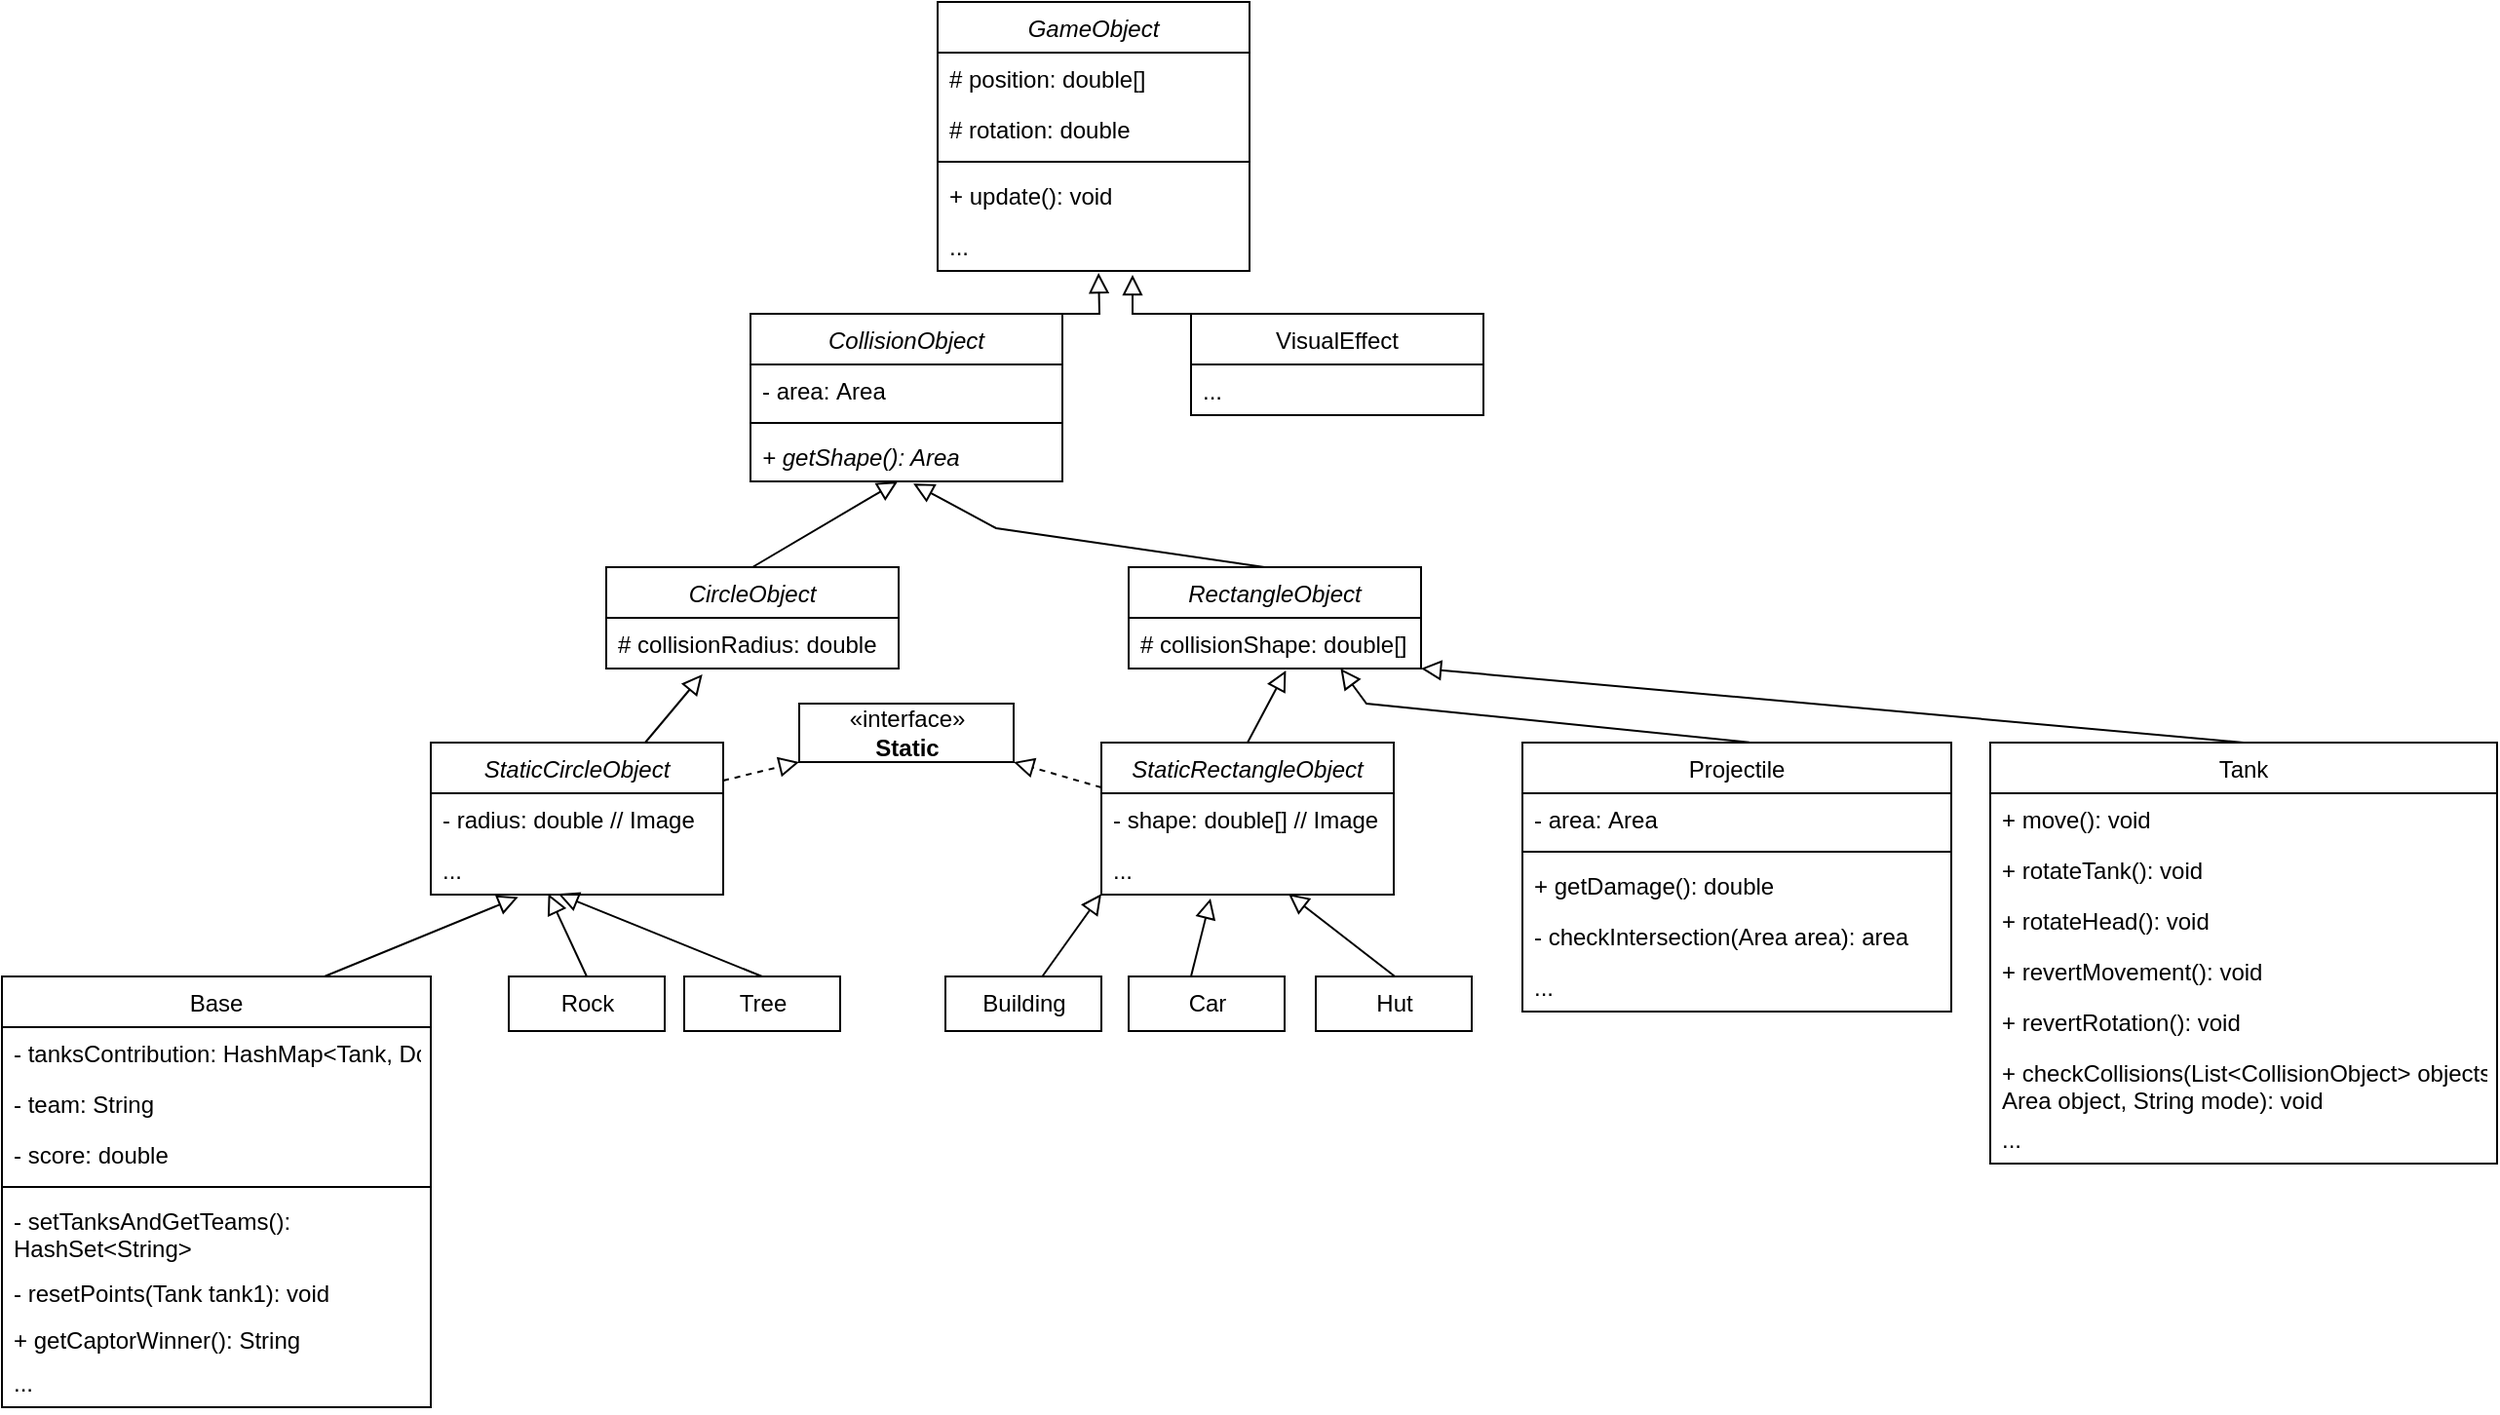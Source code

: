 <mxfile version="18.0.0" type="device"><diagram id="uc4DS3JtSTlDUcFYKX1F" name="Page-1"><mxGraphModel dx="1904" dy="684" grid="0" gridSize="10" guides="1" tooltips="1" connect="1" arrows="1" fold="1" page="0" pageScale="1" pageWidth="827" pageHeight="1169" math="0" shadow="0"><root><mxCell id="0"/><mxCell id="1" parent="0"/><mxCell id="X1Vq8CazltWZeXav58ey-13" value="GameObject" style="swimlane;fontStyle=2;align=center;verticalAlign=top;childLayout=stackLayout;horizontal=1;startSize=26;horizontalStack=0;resizeParent=1;resizeParentMax=0;resizeLast=0;collapsible=1;marginBottom=0;" vertex="1" parent="1"><mxGeometry x="350" y="160" width="160" height="138" as="geometry"/></mxCell><mxCell id="X1Vq8CazltWZeXav58ey-14" value="# position: double[]" style="text;strokeColor=none;fillColor=none;align=left;verticalAlign=top;spacingLeft=4;spacingRight=4;overflow=hidden;rotatable=0;points=[[0,0.5],[1,0.5]];portConstraint=eastwest;" vertex="1" parent="X1Vq8CazltWZeXav58ey-13"><mxGeometry y="26" width="160" height="26" as="geometry"/></mxCell><mxCell id="X1Vq8CazltWZeXav58ey-19" value="# rotation: double" style="text;strokeColor=none;fillColor=none;align=left;verticalAlign=top;spacingLeft=4;spacingRight=4;overflow=hidden;rotatable=0;points=[[0,0.5],[1,0.5]];portConstraint=eastwest;" vertex="1" parent="X1Vq8CazltWZeXav58ey-13"><mxGeometry y="52" width="160" height="26" as="geometry"/></mxCell><mxCell id="X1Vq8CazltWZeXav58ey-15" value="" style="line;strokeWidth=1;fillColor=none;align=left;verticalAlign=middle;spacingTop=-1;spacingLeft=3;spacingRight=3;rotatable=0;labelPosition=right;points=[];portConstraint=eastwest;" vertex="1" parent="X1Vq8CazltWZeXav58ey-13"><mxGeometry y="78" width="160" height="8" as="geometry"/></mxCell><mxCell id="X1Vq8CazltWZeXav58ey-17" value="+ update(): void" style="text;strokeColor=none;fillColor=none;align=left;verticalAlign=top;spacingLeft=4;spacingRight=4;overflow=hidden;rotatable=0;points=[[0,0.5],[1,0.5]];portConstraint=eastwest;" vertex="1" parent="X1Vq8CazltWZeXav58ey-13"><mxGeometry y="86" width="160" height="26" as="geometry"/></mxCell><mxCell id="X1Vq8CazltWZeXav58ey-75" value="..." style="text;strokeColor=none;fillColor=none;align=left;verticalAlign=top;spacingLeft=4;spacingRight=4;overflow=hidden;rotatable=0;points=[[0,0.5],[1,0.5]];portConstraint=eastwest;" vertex="1" parent="X1Vq8CazltWZeXav58ey-13"><mxGeometry y="112" width="160" height="26" as="geometry"/></mxCell><mxCell id="X1Vq8CazltWZeXav58ey-21" value="CollisionObject" style="swimlane;fontStyle=2;align=center;verticalAlign=top;childLayout=stackLayout;horizontal=1;startSize=26;horizontalStack=0;resizeParent=1;resizeParentMax=0;resizeLast=0;collapsible=1;marginBottom=0;" vertex="1" parent="1"><mxGeometry x="254" y="320" width="160" height="86" as="geometry"/></mxCell><mxCell id="X1Vq8CazltWZeXav58ey-22" value="- area: Area" style="text;strokeColor=none;fillColor=none;align=left;verticalAlign=top;spacingLeft=4;spacingRight=4;overflow=hidden;rotatable=0;points=[[0,0.5],[1,0.5]];portConstraint=eastwest;" vertex="1" parent="X1Vq8CazltWZeXav58ey-21"><mxGeometry y="26" width="160" height="26" as="geometry"/></mxCell><mxCell id="X1Vq8CazltWZeXav58ey-24" value="" style="line;strokeWidth=1;fillColor=none;align=left;verticalAlign=middle;spacingTop=-1;spacingLeft=3;spacingRight=3;rotatable=0;labelPosition=right;points=[];portConstraint=eastwest;" vertex="1" parent="X1Vq8CazltWZeXav58ey-21"><mxGeometry y="52" width="160" height="8" as="geometry"/></mxCell><mxCell id="X1Vq8CazltWZeXav58ey-25" value="+ getShape(): Area" style="text;strokeColor=none;fillColor=none;align=left;verticalAlign=top;spacingLeft=4;spacingRight=4;overflow=hidden;rotatable=0;points=[[0,0.5],[1,0.5]];portConstraint=eastwest;fontStyle=2" vertex="1" parent="X1Vq8CazltWZeXav58ey-21"><mxGeometry y="60" width="160" height="26" as="geometry"/></mxCell><mxCell id="X1Vq8CazltWZeXav58ey-34" value="RectangleObject" style="swimlane;fontStyle=2;childLayout=stackLayout;horizontal=1;startSize=26;fillColor=none;horizontalStack=0;resizeParent=1;resizeParentMax=0;resizeLast=0;collapsible=1;marginBottom=0;" vertex="1" parent="1"><mxGeometry x="448" y="450" width="150" height="52" as="geometry"/></mxCell><mxCell id="X1Vq8CazltWZeXav58ey-35" value="# collisionShape: double[]" style="text;strokeColor=none;fillColor=none;align=left;verticalAlign=top;spacingLeft=4;spacingRight=4;overflow=hidden;rotatable=0;points=[[0,0.5],[1,0.5]];portConstraint=eastwest;" vertex="1" parent="X1Vq8CazltWZeXav58ey-34"><mxGeometry y="26" width="150" height="26" as="geometry"/></mxCell><mxCell id="X1Vq8CazltWZeXav58ey-38" value="CircleObject" style="swimlane;fontStyle=2;childLayout=stackLayout;horizontal=1;startSize=26;fillColor=none;horizontalStack=0;resizeParent=1;resizeParentMax=0;resizeLast=0;collapsible=1;marginBottom=0;" vertex="1" parent="1"><mxGeometry x="180" y="450" width="150" height="52" as="geometry"/></mxCell><mxCell id="X1Vq8CazltWZeXav58ey-39" value="# collisionRadius: double" style="text;strokeColor=none;fillColor=none;align=left;verticalAlign=top;spacingLeft=4;spacingRight=4;overflow=hidden;rotatable=0;points=[[0,0.5],[1,0.5]];portConstraint=eastwest;" vertex="1" parent="X1Vq8CazltWZeXav58ey-38"><mxGeometry y="26" width="150" height="26" as="geometry"/></mxCell><mxCell id="X1Vq8CazltWZeXav58ey-40" value="StaticCircleObject" style="swimlane;fontStyle=2;childLayout=stackLayout;horizontal=1;startSize=26;fillColor=none;horizontalStack=0;resizeParent=1;resizeParentMax=0;resizeLast=0;collapsible=1;marginBottom=0;" vertex="1" parent="1"><mxGeometry x="90" y="540" width="150" height="78" as="geometry"/></mxCell><mxCell id="X1Vq8CazltWZeXav58ey-41" value="- radius: double // Image" style="text;strokeColor=none;fillColor=none;align=left;verticalAlign=top;spacingLeft=4;spacingRight=4;overflow=hidden;rotatable=0;points=[[0,0.5],[1,0.5]];portConstraint=eastwest;" vertex="1" parent="X1Vq8CazltWZeXav58ey-40"><mxGeometry y="26" width="150" height="26" as="geometry"/></mxCell><mxCell id="X1Vq8CazltWZeXav58ey-76" value="..." style="text;strokeColor=none;fillColor=none;align=left;verticalAlign=top;spacingLeft=4;spacingRight=4;overflow=hidden;rotatable=0;points=[[0,0.5],[1,0.5]];portConstraint=eastwest;" vertex="1" parent="X1Vq8CazltWZeXav58ey-40"><mxGeometry y="52" width="150" height="26" as="geometry"/></mxCell><mxCell id="X1Vq8CazltWZeXav58ey-42" value="StaticRectangleObject" style="swimlane;fontStyle=2;childLayout=stackLayout;horizontal=1;startSize=26;fillColor=none;horizontalStack=0;resizeParent=1;resizeParentMax=0;resizeLast=0;collapsible=1;marginBottom=0;" vertex="1" parent="1"><mxGeometry x="434" y="540" width="150" height="78" as="geometry"/></mxCell><mxCell id="X1Vq8CazltWZeXav58ey-43" value="- shape: double[] // Image" style="text;strokeColor=none;fillColor=none;align=left;verticalAlign=top;spacingLeft=4;spacingRight=4;overflow=hidden;rotatable=0;points=[[0,0.5],[1,0.5]];portConstraint=eastwest;" vertex="1" parent="X1Vq8CazltWZeXav58ey-42"><mxGeometry y="26" width="150" height="26" as="geometry"/></mxCell><mxCell id="X1Vq8CazltWZeXav58ey-77" value="..." style="text;strokeColor=none;fillColor=none;align=left;verticalAlign=top;spacingLeft=4;spacingRight=4;overflow=hidden;rotatable=0;points=[[0,0.5],[1,0.5]];portConstraint=eastwest;" vertex="1" parent="X1Vq8CazltWZeXav58ey-42"><mxGeometry y="52" width="150" height="26" as="geometry"/></mxCell><mxCell id="X1Vq8CazltWZeXav58ey-47" value="Projectile" style="swimlane;fontStyle=0;align=center;verticalAlign=top;childLayout=stackLayout;horizontal=1;startSize=26;horizontalStack=0;resizeParent=1;resizeParentMax=0;resizeLast=0;collapsible=1;marginBottom=0;" vertex="1" parent="1"><mxGeometry x="650" y="540" width="220" height="138" as="geometry"/></mxCell><mxCell id="X1Vq8CazltWZeXav58ey-48" value="- area: Area" style="text;strokeColor=none;fillColor=none;align=left;verticalAlign=top;spacingLeft=4;spacingRight=4;overflow=hidden;rotatable=0;points=[[0,0.5],[1,0.5]];portConstraint=eastwest;" vertex="1" parent="X1Vq8CazltWZeXav58ey-47"><mxGeometry y="26" width="220" height="26" as="geometry"/></mxCell><mxCell id="X1Vq8CazltWZeXav58ey-49" value="" style="line;strokeWidth=1;fillColor=none;align=left;verticalAlign=middle;spacingTop=-1;spacingLeft=3;spacingRight=3;rotatable=0;labelPosition=right;points=[];portConstraint=eastwest;" vertex="1" parent="X1Vq8CazltWZeXav58ey-47"><mxGeometry y="52" width="220" height="8" as="geometry"/></mxCell><mxCell id="X1Vq8CazltWZeXav58ey-50" value="+ getDamage(): double" style="text;strokeColor=none;fillColor=none;align=left;verticalAlign=top;spacingLeft=4;spacingRight=4;overflow=hidden;rotatable=0;points=[[0,0.5],[1,0.5]];portConstraint=eastwest;fontStyle=0" vertex="1" parent="X1Vq8CazltWZeXav58ey-47"><mxGeometry y="60" width="220" height="26" as="geometry"/></mxCell><mxCell id="X1Vq8CazltWZeXav58ey-51" value="- checkIntersection(Area area): area" style="text;strokeColor=none;fillColor=none;align=left;verticalAlign=top;spacingLeft=4;spacingRight=4;overflow=hidden;rotatable=0;points=[[0,0.5],[1,0.5]];portConstraint=eastwest;fontStyle=0" vertex="1" parent="X1Vq8CazltWZeXav58ey-47"><mxGeometry y="86" width="220" height="26" as="geometry"/></mxCell><mxCell id="X1Vq8CazltWZeXav58ey-63" value="..." style="text;strokeColor=none;fillColor=none;align=left;verticalAlign=top;spacingLeft=4;spacingRight=4;overflow=hidden;rotatable=0;points=[[0,0.5],[1,0.5]];portConstraint=eastwest;fontStyle=0" vertex="1" parent="X1Vq8CazltWZeXav58ey-47"><mxGeometry y="112" width="220" height="26" as="geometry"/></mxCell><mxCell id="X1Vq8CazltWZeXav58ey-57" value="Tank" style="swimlane;fontStyle=0;childLayout=stackLayout;horizontal=1;startSize=26;fillColor=none;horizontalStack=0;resizeParent=1;resizeParentMax=0;resizeLast=0;collapsible=1;marginBottom=0;" vertex="1" parent="1"><mxGeometry x="890" y="540" width="260" height="216" as="geometry"/></mxCell><mxCell id="X1Vq8CazltWZeXav58ey-58" value="+ move(): void" style="text;strokeColor=none;fillColor=none;align=left;verticalAlign=top;spacingLeft=4;spacingRight=4;overflow=hidden;rotatable=0;points=[[0,0.5],[1,0.5]];portConstraint=eastwest;" vertex="1" parent="X1Vq8CazltWZeXav58ey-57"><mxGeometry y="26" width="260" height="26" as="geometry"/></mxCell><mxCell id="X1Vq8CazltWZeXav58ey-59" value="+ rotateTank(): void" style="text;strokeColor=none;fillColor=none;align=left;verticalAlign=top;spacingLeft=4;spacingRight=4;overflow=hidden;rotatable=0;points=[[0,0.5],[1,0.5]];portConstraint=eastwest;" vertex="1" parent="X1Vq8CazltWZeXav58ey-57"><mxGeometry y="52" width="260" height="26" as="geometry"/></mxCell><mxCell id="X1Vq8CazltWZeXav58ey-60" value="+ rotateHead(): void" style="text;strokeColor=none;fillColor=none;align=left;verticalAlign=top;spacingLeft=4;spacingRight=4;overflow=hidden;rotatable=0;points=[[0,0.5],[1,0.5]];portConstraint=eastwest;" vertex="1" parent="X1Vq8CazltWZeXav58ey-57"><mxGeometry y="78" width="260" height="26" as="geometry"/></mxCell><mxCell id="X1Vq8CazltWZeXav58ey-62" value="+ revertMovement(): void" style="text;strokeColor=none;fillColor=none;align=left;verticalAlign=top;spacingLeft=4;spacingRight=4;overflow=hidden;rotatable=0;points=[[0,0.5],[1,0.5]];portConstraint=eastwest;" vertex="1" parent="X1Vq8CazltWZeXav58ey-57"><mxGeometry y="104" width="260" height="26" as="geometry"/></mxCell><mxCell id="X1Vq8CazltWZeXav58ey-61" value="+ revertRotation(): void" style="text;strokeColor=none;fillColor=none;align=left;verticalAlign=top;spacingLeft=4;spacingRight=4;overflow=hidden;rotatable=0;points=[[0,0.5],[1,0.5]];portConstraint=eastwest;" vertex="1" parent="X1Vq8CazltWZeXav58ey-57"><mxGeometry y="130" width="260" height="26" as="geometry"/></mxCell><mxCell id="X1Vq8CazltWZeXav58ey-73" value="+ checkCollisions(List&lt;CollisionObject&gt; objects, &#10;Area object, String mode): void" style="text;strokeColor=none;fillColor=none;align=left;verticalAlign=top;spacingLeft=4;spacingRight=4;overflow=hidden;rotatable=0;points=[[0,0.5],[1,0.5]];portConstraint=eastwest;" vertex="1" parent="X1Vq8CazltWZeXav58ey-57"><mxGeometry y="156" width="260" height="34" as="geometry"/></mxCell><mxCell id="X1Vq8CazltWZeXav58ey-74" value="..." style="text;strokeColor=none;fillColor=none;align=left;verticalAlign=top;spacingLeft=4;spacingRight=4;overflow=hidden;rotatable=0;points=[[0,0.5],[1,0.5]];portConstraint=eastwest;" vertex="1" parent="X1Vq8CazltWZeXav58ey-57"><mxGeometry y="190" width="260" height="26" as="geometry"/></mxCell><mxCell id="X1Vq8CazltWZeXav58ey-70" value="VisualEffect" style="swimlane;fontStyle=0;childLayout=stackLayout;horizontal=1;startSize=26;fillColor=none;horizontalStack=0;resizeParent=1;resizeParentMax=0;resizeLast=0;collapsible=1;marginBottom=0;" vertex="1" parent="1"><mxGeometry x="480" y="320" width="150" height="52" as="geometry"/></mxCell><mxCell id="X1Vq8CazltWZeXav58ey-72" value="..." style="text;strokeColor=none;fillColor=none;align=left;verticalAlign=top;spacingLeft=4;spacingRight=4;overflow=hidden;rotatable=0;points=[[0,0.5],[1,0.5]];portConstraint=eastwest;" vertex="1" parent="X1Vq8CazltWZeXav58ey-70"><mxGeometry y="26" width="150" height="26" as="geometry"/></mxCell><mxCell id="X1Vq8CazltWZeXav58ey-88" value="Hut" style="html=1;" vertex="1" parent="1"><mxGeometry x="544" y="660" width="80" height="28" as="geometry"/></mxCell><mxCell id="X1Vq8CazltWZeXav58ey-89" value="Car" style="html=1;" vertex="1" parent="1"><mxGeometry x="448" y="660" width="80" height="28" as="geometry"/></mxCell><mxCell id="X1Vq8CazltWZeXav58ey-90" value="Building" style="html=1;" vertex="1" parent="1"><mxGeometry x="354" y="660" width="80" height="28" as="geometry"/></mxCell><mxCell id="X1Vq8CazltWZeXav58ey-91" value="Tree" style="html=1;" vertex="1" parent="1"><mxGeometry x="220" y="660" width="80" height="28" as="geometry"/></mxCell><mxCell id="X1Vq8CazltWZeXav58ey-92" value="Rock" style="html=1;" vertex="1" parent="1"><mxGeometry x="130" y="660" width="80" height="28" as="geometry"/></mxCell><mxCell id="X1Vq8CazltWZeXav58ey-93" value="Base" style="swimlane;fontStyle=0;align=center;verticalAlign=top;childLayout=stackLayout;horizontal=1;startSize=26;horizontalStack=0;resizeParent=1;resizeParentMax=0;resizeLast=0;collapsible=1;marginBottom=0;" vertex="1" parent="1"><mxGeometry x="-130" y="660" width="220" height="221" as="geometry"/></mxCell><mxCell id="X1Vq8CazltWZeXav58ey-100" value="- tanksContribution: HashMap&lt;Tank, Double&gt;" style="text;strokeColor=none;fillColor=none;align=left;verticalAlign=top;spacingLeft=4;spacingRight=4;overflow=hidden;rotatable=0;points=[[0,0.5],[1,0.5]];portConstraint=eastwest;" vertex="1" parent="X1Vq8CazltWZeXav58ey-93"><mxGeometry y="26" width="220" height="26" as="geometry"/></mxCell><mxCell id="X1Vq8CazltWZeXav58ey-101" value="- team: String" style="text;strokeColor=none;fillColor=none;align=left;verticalAlign=top;spacingLeft=4;spacingRight=4;overflow=hidden;rotatable=0;points=[[0,0.5],[1,0.5]];portConstraint=eastwest;" vertex="1" parent="X1Vq8CazltWZeXav58ey-93"><mxGeometry y="52" width="220" height="26" as="geometry"/></mxCell><mxCell id="X1Vq8CazltWZeXav58ey-94" value="- score: double" style="text;strokeColor=none;fillColor=none;align=left;verticalAlign=top;spacingLeft=4;spacingRight=4;overflow=hidden;rotatable=0;points=[[0,0.5],[1,0.5]];portConstraint=eastwest;" vertex="1" parent="X1Vq8CazltWZeXav58ey-93"><mxGeometry y="78" width="220" height="26" as="geometry"/></mxCell><mxCell id="X1Vq8CazltWZeXav58ey-95" value="" style="line;strokeWidth=1;fillColor=none;align=left;verticalAlign=middle;spacingTop=-1;spacingLeft=3;spacingRight=3;rotatable=0;labelPosition=right;points=[];portConstraint=eastwest;" vertex="1" parent="X1Vq8CazltWZeXav58ey-93"><mxGeometry y="104" width="220" height="8" as="geometry"/></mxCell><mxCell id="X1Vq8CazltWZeXav58ey-96" value="- setTanksAndGetTeams(): &#10;HashSet&lt;String&gt;" style="text;strokeColor=none;fillColor=none;align=left;verticalAlign=top;spacingLeft=4;spacingRight=4;overflow=hidden;rotatable=0;points=[[0,0.5],[1,0.5]];portConstraint=eastwest;fontStyle=0" vertex="1" parent="X1Vq8CazltWZeXav58ey-93"><mxGeometry y="112" width="220" height="37" as="geometry"/></mxCell><mxCell id="X1Vq8CazltWZeXav58ey-98" value="- resetPoints(Tank tank1): void" style="text;strokeColor=none;fillColor=none;align=left;verticalAlign=top;spacingLeft=4;spacingRight=4;overflow=hidden;rotatable=0;points=[[0,0.5],[1,0.5]];portConstraint=eastwest;fontStyle=0" vertex="1" parent="X1Vq8CazltWZeXav58ey-93"><mxGeometry y="149" width="220" height="24" as="geometry"/></mxCell><mxCell id="X1Vq8CazltWZeXav58ey-99" value="+ getCaptorWinner(): String" style="text;strokeColor=none;fillColor=none;align=left;verticalAlign=top;spacingLeft=4;spacingRight=4;overflow=hidden;rotatable=0;points=[[0,0.5],[1,0.5]];portConstraint=eastwest;fontStyle=0" vertex="1" parent="X1Vq8CazltWZeXav58ey-93"><mxGeometry y="173" width="220" height="22" as="geometry"/></mxCell><mxCell id="X1Vq8CazltWZeXav58ey-97" value="..." style="text;strokeColor=none;fillColor=none;align=left;verticalAlign=top;spacingLeft=4;spacingRight=4;overflow=hidden;rotatable=0;points=[[0,0.5],[1,0.5]];portConstraint=eastwest;fontStyle=0" vertex="1" parent="X1Vq8CazltWZeXav58ey-93"><mxGeometry y="195" width="220" height="26" as="geometry"/></mxCell><mxCell id="X1Vq8CazltWZeXav58ey-102" value="" style="endArrow=block;html=1;rounded=0;align=center;verticalAlign=bottom;endFill=0;labelBackgroundColor=none;endSize=8;entryX=0.516;entryY=1.038;entryDx=0;entryDy=0;entryPerimeter=0;exitX=0.5;exitY=0;exitDx=0;exitDy=0;" edge="1" parent="1" source="X1Vq8CazltWZeXav58ey-21" target="X1Vq8CazltWZeXav58ey-75"><mxGeometry relative="1" as="geometry"><mxPoint x="140" y="298" as="sourcePoint"/><mxPoint x="300" y="298" as="targetPoint"/><Array as="points"><mxPoint x="433" y="320"/></Array></mxGeometry></mxCell><mxCell id="X1Vq8CazltWZeXav58ey-104" value="" style="endArrow=block;html=1;rounded=0;align=center;verticalAlign=bottom;endFill=0;labelBackgroundColor=none;endSize=8;exitX=0.5;exitY=0;exitDx=0;exitDy=0;" edge="1" parent="1" source="X1Vq8CazltWZeXav58ey-70"><mxGeometry relative="1" as="geometry"><mxPoint x="344" y="330" as="sourcePoint"/><mxPoint x="450" y="300" as="targetPoint"/><Array as="points"><mxPoint x="450" y="320"/></Array></mxGeometry></mxCell><mxCell id="X1Vq8CazltWZeXav58ey-105" value="" style="endArrow=block;html=1;rounded=0;align=center;verticalAlign=bottom;endFill=0;labelBackgroundColor=none;endSize=8;entryX=0.516;entryY=1.038;entryDx=0;entryDy=0;entryPerimeter=0;exitX=0.5;exitY=0;exitDx=0;exitDy=0;" edge="1" parent="1" source="X1Vq8CazltWZeXav58ey-38"><mxGeometry relative="1" as="geometry"><mxPoint x="231" y="427.01" as="sourcePoint"/><mxPoint x="329.56" y="405.998" as="targetPoint"/><Array as="points"/></mxGeometry></mxCell><mxCell id="X1Vq8CazltWZeXav58ey-106" value="" style="endArrow=block;html=1;rounded=0;align=center;verticalAlign=bottom;endFill=0;labelBackgroundColor=none;endSize=8;entryX=0.522;entryY=1.042;entryDx=0;entryDy=0;entryPerimeter=0;exitX=0.5;exitY=0;exitDx=0;exitDy=0;" edge="1" parent="1" target="X1Vq8CazltWZeXav58ey-25"><mxGeometry relative="1" as="geometry"><mxPoint x="517.72" y="450" as="sourcePoint"/><mxPoint x="592.28" y="405.998" as="targetPoint"/><Array as="points"><mxPoint x="380" y="430"/></Array></mxGeometry></mxCell><mxCell id="X1Vq8CazltWZeXav58ey-107" value="" style="endArrow=block;html=1;rounded=0;align=center;verticalAlign=bottom;endFill=0;labelBackgroundColor=none;endSize=8;entryX=0.329;entryY=1.115;entryDx=0;entryDy=0;entryPerimeter=0;exitX=0.5;exitY=0;exitDx=0;exitDy=0;" edge="1" parent="1" target="X1Vq8CazltWZeXav58ey-39"><mxGeometry relative="1" as="geometry"><mxPoint x="200" y="540" as="sourcePoint"/><mxPoint x="274.56" y="495.998" as="targetPoint"/><Array as="points"/></mxGeometry></mxCell><mxCell id="X1Vq8CazltWZeXav58ey-108" value="" style="endArrow=block;html=1;rounded=0;align=center;verticalAlign=bottom;endFill=0;labelBackgroundColor=none;endSize=8;entryX=0.538;entryY=1.038;entryDx=0;entryDy=0;entryPerimeter=0;exitX=0.5;exitY=0;exitDx=0;exitDy=0;" edge="1" parent="1" source="X1Vq8CazltWZeXav58ey-42" target="X1Vq8CazltWZeXav58ey-35"><mxGeometry relative="1" as="geometry"><mxPoint x="448" y="546" as="sourcePoint"/><mxPoint x="522.56" y="501.998" as="targetPoint"/><Array as="points"/></mxGeometry></mxCell><mxCell id="X1Vq8CazltWZeXav58ey-109" value="" style="endArrow=block;html=1;rounded=0;align=center;verticalAlign=bottom;endFill=0;labelBackgroundColor=none;endSize=8;entryX=0.299;entryY=1.048;entryDx=0;entryDy=0;entryPerimeter=0;exitX=0.5;exitY=0;exitDx=0;exitDy=0;" edge="1" parent="1" target="X1Vq8CazltWZeXav58ey-76"><mxGeometry relative="1" as="geometry"><mxPoint x="35.44" y="660" as="sourcePoint"/><mxPoint x="110.0" y="615.998" as="targetPoint"/><Array as="points"/></mxGeometry></mxCell><mxCell id="X1Vq8CazltWZeXav58ey-110" value="" style="endArrow=block;html=1;rounded=0;align=center;verticalAlign=bottom;endFill=0;labelBackgroundColor=none;endSize=8;entryX=0.402;entryY=0.986;entryDx=0;entryDy=0;entryPerimeter=0;exitX=0.5;exitY=0;exitDx=0;exitDy=0;" edge="1" parent="1" target="X1Vq8CazltWZeXav58ey-76"><mxGeometry relative="1" as="geometry"><mxPoint x="170.0" y="660" as="sourcePoint"/><mxPoint x="319.41" y="619.248" as="targetPoint"/><Array as="points"/></mxGeometry></mxCell><mxCell id="X1Vq8CazltWZeXav58ey-111" value="" style="endArrow=block;html=1;rounded=0;align=center;verticalAlign=bottom;endFill=0;labelBackgroundColor=none;endSize=8;entryX=0.436;entryY=0.986;entryDx=0;entryDy=0;entryPerimeter=0;exitX=0.5;exitY=0;exitDx=0;exitDy=0;" edge="1" parent="1" source="X1Vq8CazltWZeXav58ey-91" target="X1Vq8CazltWZeXav58ey-76"><mxGeometry relative="1" as="geometry"><mxPoint x="180" y="670" as="sourcePoint"/><mxPoint x="210.3" y="627.636" as="targetPoint"/><Array as="points"/></mxGeometry></mxCell><mxCell id="X1Vq8CazltWZeXav58ey-112" value="" style="endArrow=block;html=1;rounded=0;align=center;verticalAlign=bottom;endFill=0;labelBackgroundColor=none;endSize=8;entryX=0.402;entryY=0.986;entryDx=0;entryDy=0;entryPerimeter=0;exitX=0.5;exitY=0;exitDx=0;exitDy=0;" edge="1" parent="1"><mxGeometry relative="1" as="geometry"><mxPoint x="403.7" y="660" as="sourcePoint"/><mxPoint x="434.0" y="617.636" as="targetPoint"/><Array as="points"/></mxGeometry></mxCell><mxCell id="X1Vq8CazltWZeXav58ey-113" value="" style="endArrow=block;html=1;rounded=0;align=center;verticalAlign=bottom;endFill=0;labelBackgroundColor=none;endSize=8;exitX=0.5;exitY=0;exitDx=0;exitDy=0;" edge="1" parent="1"><mxGeometry relative="1" as="geometry"><mxPoint x="480" y="660" as="sourcePoint"/><mxPoint x="490" y="620" as="targetPoint"/><Array as="points"/></mxGeometry></mxCell><mxCell id="X1Vq8CazltWZeXav58ey-115" value="" style="endArrow=block;html=1;rounded=0;align=center;verticalAlign=bottom;endFill=0;labelBackgroundColor=none;endSize=8;entryX=0.436;entryY=0.986;entryDx=0;entryDy=0;entryPerimeter=0;exitX=0.5;exitY=0;exitDx=0;exitDy=0;" edge="1" parent="1"><mxGeometry relative="1" as="geometry"><mxPoint x="584.6" y="660" as="sourcePoint"/><mxPoint x="530.0" y="617.636" as="targetPoint"/><Array as="points"/></mxGeometry></mxCell><mxCell id="X1Vq8CazltWZeXav58ey-116" value="" style="endArrow=block;html=1;rounded=0;align=center;verticalAlign=bottom;endFill=0;labelBackgroundColor=none;endSize=8;entryX=0.436;entryY=0.986;entryDx=0;entryDy=0;entryPerimeter=0;exitX=0.529;exitY=-0.001;exitDx=0;exitDy=0;exitPerimeter=0;" edge="1" parent="1" source="X1Vq8CazltWZeXav58ey-47"><mxGeometry relative="1" as="geometry"><mxPoint x="611.3" y="544.36" as="sourcePoint"/><mxPoint x="556.7" y="501.996" as="targetPoint"/><Array as="points"><mxPoint x="570" y="520"/></Array></mxGeometry></mxCell><mxCell id="X1Vq8CazltWZeXav58ey-117" value="" style="endArrow=block;html=1;rounded=0;align=center;verticalAlign=bottom;endFill=0;labelBackgroundColor=none;endSize=8;entryX=0.436;entryY=0.986;entryDx=0;entryDy=0;entryPerimeter=0;exitX=0.5;exitY=0;exitDx=0;exitDy=0;" edge="1" parent="1" source="X1Vq8CazltWZeXav58ey-57"><mxGeometry relative="1" as="geometry"><mxPoint x="807.68" y="539.862" as="sourcePoint"/><mxPoint x="598" y="501.996" as="targetPoint"/><Array as="points"/></mxGeometry></mxCell><mxCell id="X1Vq8CazltWZeXav58ey-118" value="«interface»&lt;br&gt;&lt;b&gt;Static&lt;br&gt;&lt;/b&gt;" style="html=1;" vertex="1" parent="1"><mxGeometry x="279" y="520" width="110" height="30" as="geometry"/></mxCell><mxCell id="X1Vq8CazltWZeXav58ey-119" value="" style="endArrow=block;startArrow=none;endFill=0;startFill=0;endSize=8;html=1;verticalAlign=bottom;dashed=1;labelBackgroundColor=none;rounded=0;exitX=1;exitY=0.25;exitDx=0;exitDy=0;entryX=0;entryY=1;entryDx=0;entryDy=0;" edge="1" parent="1" source="X1Vq8CazltWZeXav58ey-40" target="X1Vq8CazltWZeXav58ey-118"><mxGeometry width="160" relative="1" as="geometry"><mxPoint x="360" y="590" as="sourcePoint"/><mxPoint x="520" y="590" as="targetPoint"/></mxGeometry></mxCell><mxCell id="X1Vq8CazltWZeXav58ey-120" value="" style="endArrow=block;startArrow=none;endFill=0;startFill=0;endSize=8;html=1;verticalAlign=bottom;dashed=1;labelBackgroundColor=none;rounded=0;exitX=0;exitY=-0.115;exitDx=0;exitDy=0;entryX=1;entryY=1;entryDx=0;entryDy=0;exitPerimeter=0;" edge="1" parent="1" source="X1Vq8CazltWZeXav58ey-43" target="X1Vq8CazltWZeXav58ey-118"><mxGeometry width="160" relative="1" as="geometry"><mxPoint x="250.0" y="569.5" as="sourcePoint"/><mxPoint x="289" y="560.0" as="targetPoint"/></mxGeometry></mxCell></root></mxGraphModel></diagram></mxfile>